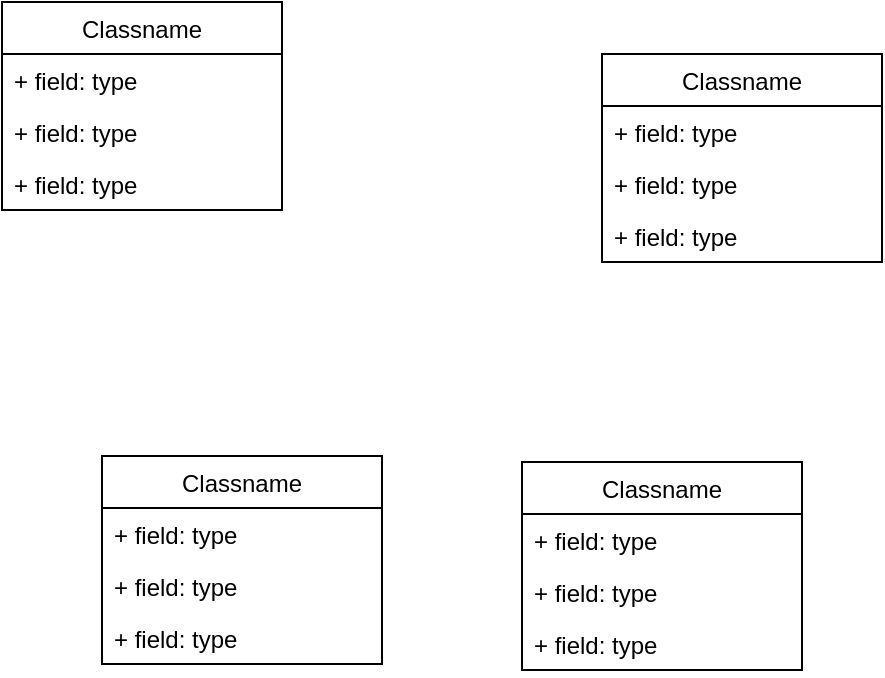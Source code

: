 <mxfile version="15.5.9" type="github"><diagram id="FCSYQ6RKJjyhcBOKHVjB" name="Page-1"><mxGraphModel dx="946" dy="494" grid="1" gridSize="10" guides="1" tooltips="1" connect="1" arrows="1" fold="1" page="1" pageScale="1" pageWidth="850" pageHeight="1100" math="0" shadow="0"><root><mxCell id="0"/><mxCell id="1" parent="0"/><mxCell id="wBVdA7Ho1PT_TMvESZ94-1" value="Classname" style="swimlane;fontStyle=0;childLayout=stackLayout;horizontal=1;startSize=26;fillColor=none;horizontalStack=0;resizeParent=1;resizeParentMax=0;resizeLast=0;collapsible=1;marginBottom=0;" vertex="1" parent="1"><mxGeometry x="150" y="110" width="140" height="104" as="geometry"/></mxCell><mxCell id="wBVdA7Ho1PT_TMvESZ94-2" value="+ field: type" style="text;strokeColor=none;fillColor=none;align=left;verticalAlign=top;spacingLeft=4;spacingRight=4;overflow=hidden;rotatable=0;points=[[0,0.5],[1,0.5]];portConstraint=eastwest;" vertex="1" parent="wBVdA7Ho1PT_TMvESZ94-1"><mxGeometry y="26" width="140" height="26" as="geometry"/></mxCell><mxCell id="wBVdA7Ho1PT_TMvESZ94-3" value="+ field: type" style="text;strokeColor=none;fillColor=none;align=left;verticalAlign=top;spacingLeft=4;spacingRight=4;overflow=hidden;rotatable=0;points=[[0,0.5],[1,0.5]];portConstraint=eastwest;" vertex="1" parent="wBVdA7Ho1PT_TMvESZ94-1"><mxGeometry y="52" width="140" height="26" as="geometry"/></mxCell><mxCell id="wBVdA7Ho1PT_TMvESZ94-4" value="+ field: type" style="text;strokeColor=none;fillColor=none;align=left;verticalAlign=top;spacingLeft=4;spacingRight=4;overflow=hidden;rotatable=0;points=[[0,0.5],[1,0.5]];portConstraint=eastwest;" vertex="1" parent="wBVdA7Ho1PT_TMvESZ94-1"><mxGeometry y="78" width="140" height="26" as="geometry"/></mxCell><mxCell id="wBVdA7Ho1PT_TMvESZ94-5" value="Classname" style="swimlane;fontStyle=0;childLayout=stackLayout;horizontal=1;startSize=26;fillColor=none;horizontalStack=0;resizeParent=1;resizeParentMax=0;resizeLast=0;collapsible=1;marginBottom=0;" vertex="1" parent="1"><mxGeometry x="450" y="136" width="140" height="104" as="geometry"/></mxCell><mxCell id="wBVdA7Ho1PT_TMvESZ94-6" value="+ field: type" style="text;strokeColor=none;fillColor=none;align=left;verticalAlign=top;spacingLeft=4;spacingRight=4;overflow=hidden;rotatable=0;points=[[0,0.5],[1,0.5]];portConstraint=eastwest;" vertex="1" parent="wBVdA7Ho1PT_TMvESZ94-5"><mxGeometry y="26" width="140" height="26" as="geometry"/></mxCell><mxCell id="wBVdA7Ho1PT_TMvESZ94-7" value="+ field: type" style="text;strokeColor=none;fillColor=none;align=left;verticalAlign=top;spacingLeft=4;spacingRight=4;overflow=hidden;rotatable=0;points=[[0,0.5],[1,0.5]];portConstraint=eastwest;" vertex="1" parent="wBVdA7Ho1PT_TMvESZ94-5"><mxGeometry y="52" width="140" height="26" as="geometry"/></mxCell><mxCell id="wBVdA7Ho1PT_TMvESZ94-8" value="+ field: type" style="text;strokeColor=none;fillColor=none;align=left;verticalAlign=top;spacingLeft=4;spacingRight=4;overflow=hidden;rotatable=0;points=[[0,0.5],[1,0.5]];portConstraint=eastwest;" vertex="1" parent="wBVdA7Ho1PT_TMvESZ94-5"><mxGeometry y="78" width="140" height="26" as="geometry"/></mxCell><mxCell id="wBVdA7Ho1PT_TMvESZ94-9" value="Classname" style="swimlane;fontStyle=0;childLayout=stackLayout;horizontal=1;startSize=26;fillColor=none;horizontalStack=0;resizeParent=1;resizeParentMax=0;resizeLast=0;collapsible=1;marginBottom=0;" vertex="1" parent="1"><mxGeometry x="410" y="340" width="140" height="104" as="geometry"/></mxCell><mxCell id="wBVdA7Ho1PT_TMvESZ94-10" value="+ field: type" style="text;strokeColor=none;fillColor=none;align=left;verticalAlign=top;spacingLeft=4;spacingRight=4;overflow=hidden;rotatable=0;points=[[0,0.5],[1,0.5]];portConstraint=eastwest;" vertex="1" parent="wBVdA7Ho1PT_TMvESZ94-9"><mxGeometry y="26" width="140" height="26" as="geometry"/></mxCell><mxCell id="wBVdA7Ho1PT_TMvESZ94-11" value="+ field: type" style="text;strokeColor=none;fillColor=none;align=left;verticalAlign=top;spacingLeft=4;spacingRight=4;overflow=hidden;rotatable=0;points=[[0,0.5],[1,0.5]];portConstraint=eastwest;" vertex="1" parent="wBVdA7Ho1PT_TMvESZ94-9"><mxGeometry y="52" width="140" height="26" as="geometry"/></mxCell><mxCell id="wBVdA7Ho1PT_TMvESZ94-12" value="+ field: type" style="text;strokeColor=none;fillColor=none;align=left;verticalAlign=top;spacingLeft=4;spacingRight=4;overflow=hidden;rotatable=0;points=[[0,0.5],[1,0.5]];portConstraint=eastwest;" vertex="1" parent="wBVdA7Ho1PT_TMvESZ94-9"><mxGeometry y="78" width="140" height="26" as="geometry"/></mxCell><mxCell id="wBVdA7Ho1PT_TMvESZ94-13" value="Classname" style="swimlane;fontStyle=0;childLayout=stackLayout;horizontal=1;startSize=26;fillColor=none;horizontalStack=0;resizeParent=1;resizeParentMax=0;resizeLast=0;collapsible=1;marginBottom=0;" vertex="1" parent="1"><mxGeometry x="200" y="337" width="140" height="104" as="geometry"/></mxCell><mxCell id="wBVdA7Ho1PT_TMvESZ94-14" value="+ field: type" style="text;strokeColor=none;fillColor=none;align=left;verticalAlign=top;spacingLeft=4;spacingRight=4;overflow=hidden;rotatable=0;points=[[0,0.5],[1,0.5]];portConstraint=eastwest;" vertex="1" parent="wBVdA7Ho1PT_TMvESZ94-13"><mxGeometry y="26" width="140" height="26" as="geometry"/></mxCell><mxCell id="wBVdA7Ho1PT_TMvESZ94-15" value="+ field: type" style="text;strokeColor=none;fillColor=none;align=left;verticalAlign=top;spacingLeft=4;spacingRight=4;overflow=hidden;rotatable=0;points=[[0,0.5],[1,0.5]];portConstraint=eastwest;" vertex="1" parent="wBVdA7Ho1PT_TMvESZ94-13"><mxGeometry y="52" width="140" height="26" as="geometry"/></mxCell><mxCell id="wBVdA7Ho1PT_TMvESZ94-16" value="+ field: type" style="text;strokeColor=none;fillColor=none;align=left;verticalAlign=top;spacingLeft=4;spacingRight=4;overflow=hidden;rotatable=0;points=[[0,0.5],[1,0.5]];portConstraint=eastwest;" vertex="1" parent="wBVdA7Ho1PT_TMvESZ94-13"><mxGeometry y="78" width="140" height="26" as="geometry"/></mxCell></root></mxGraphModel></diagram></mxfile>